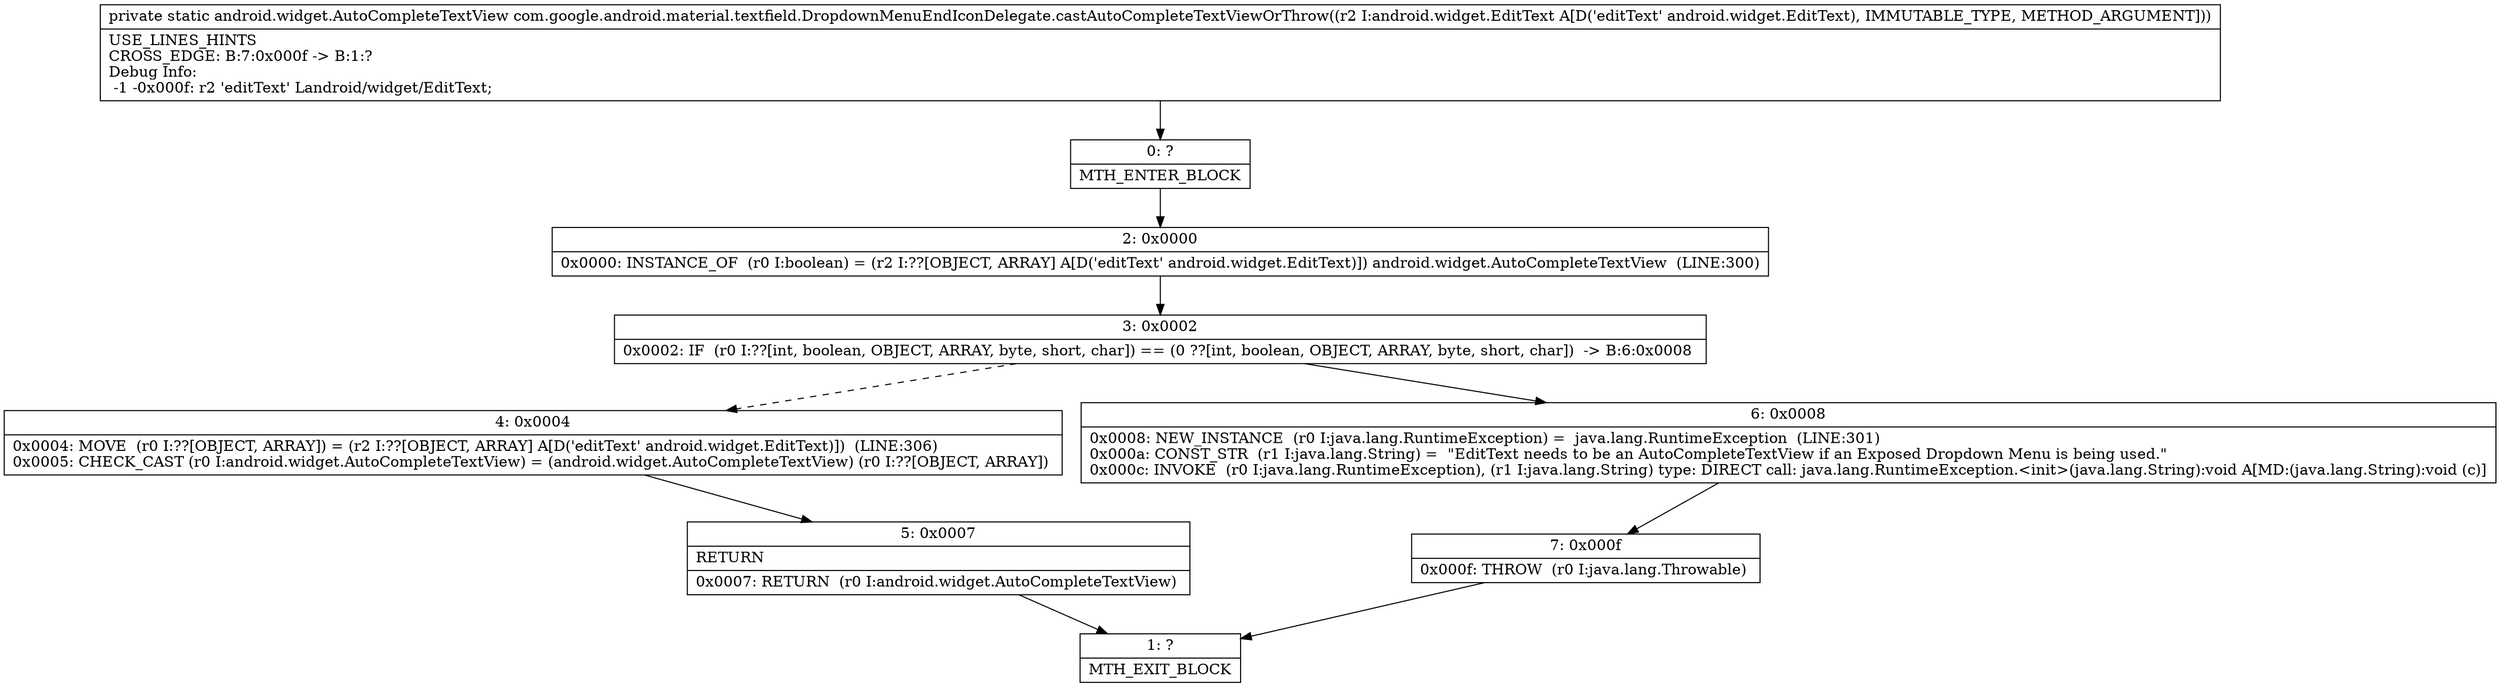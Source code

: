 digraph "CFG forcom.google.android.material.textfield.DropdownMenuEndIconDelegate.castAutoCompleteTextViewOrThrow(Landroid\/widget\/EditText;)Landroid\/widget\/AutoCompleteTextView;" {
Node_0 [shape=record,label="{0\:\ ?|MTH_ENTER_BLOCK\l}"];
Node_2 [shape=record,label="{2\:\ 0x0000|0x0000: INSTANCE_OF  (r0 I:boolean) = (r2 I:??[OBJECT, ARRAY] A[D('editText' android.widget.EditText)]) android.widget.AutoCompleteTextView  (LINE:300)\l}"];
Node_3 [shape=record,label="{3\:\ 0x0002|0x0002: IF  (r0 I:??[int, boolean, OBJECT, ARRAY, byte, short, char]) == (0 ??[int, boolean, OBJECT, ARRAY, byte, short, char])  \-\> B:6:0x0008 \l}"];
Node_4 [shape=record,label="{4\:\ 0x0004|0x0004: MOVE  (r0 I:??[OBJECT, ARRAY]) = (r2 I:??[OBJECT, ARRAY] A[D('editText' android.widget.EditText)])  (LINE:306)\l0x0005: CHECK_CAST (r0 I:android.widget.AutoCompleteTextView) = (android.widget.AutoCompleteTextView) (r0 I:??[OBJECT, ARRAY]) \l}"];
Node_5 [shape=record,label="{5\:\ 0x0007|RETURN\l|0x0007: RETURN  (r0 I:android.widget.AutoCompleteTextView) \l}"];
Node_1 [shape=record,label="{1\:\ ?|MTH_EXIT_BLOCK\l}"];
Node_6 [shape=record,label="{6\:\ 0x0008|0x0008: NEW_INSTANCE  (r0 I:java.lang.RuntimeException) =  java.lang.RuntimeException  (LINE:301)\l0x000a: CONST_STR  (r1 I:java.lang.String) =  \"EditText needs to be an AutoCompleteTextView if an Exposed Dropdown Menu is being used.\" \l0x000c: INVOKE  (r0 I:java.lang.RuntimeException), (r1 I:java.lang.String) type: DIRECT call: java.lang.RuntimeException.\<init\>(java.lang.String):void A[MD:(java.lang.String):void (c)]\l}"];
Node_7 [shape=record,label="{7\:\ 0x000f|0x000f: THROW  (r0 I:java.lang.Throwable) \l}"];
MethodNode[shape=record,label="{private static android.widget.AutoCompleteTextView com.google.android.material.textfield.DropdownMenuEndIconDelegate.castAutoCompleteTextViewOrThrow((r2 I:android.widget.EditText A[D('editText' android.widget.EditText), IMMUTABLE_TYPE, METHOD_ARGUMENT]))  | USE_LINES_HINTS\lCROSS_EDGE: B:7:0x000f \-\> B:1:?\lDebug Info:\l  \-1 \-0x000f: r2 'editText' Landroid\/widget\/EditText;\l}"];
MethodNode -> Node_0;Node_0 -> Node_2;
Node_2 -> Node_3;
Node_3 -> Node_4[style=dashed];
Node_3 -> Node_6;
Node_4 -> Node_5;
Node_5 -> Node_1;
Node_6 -> Node_7;
Node_7 -> Node_1;
}

